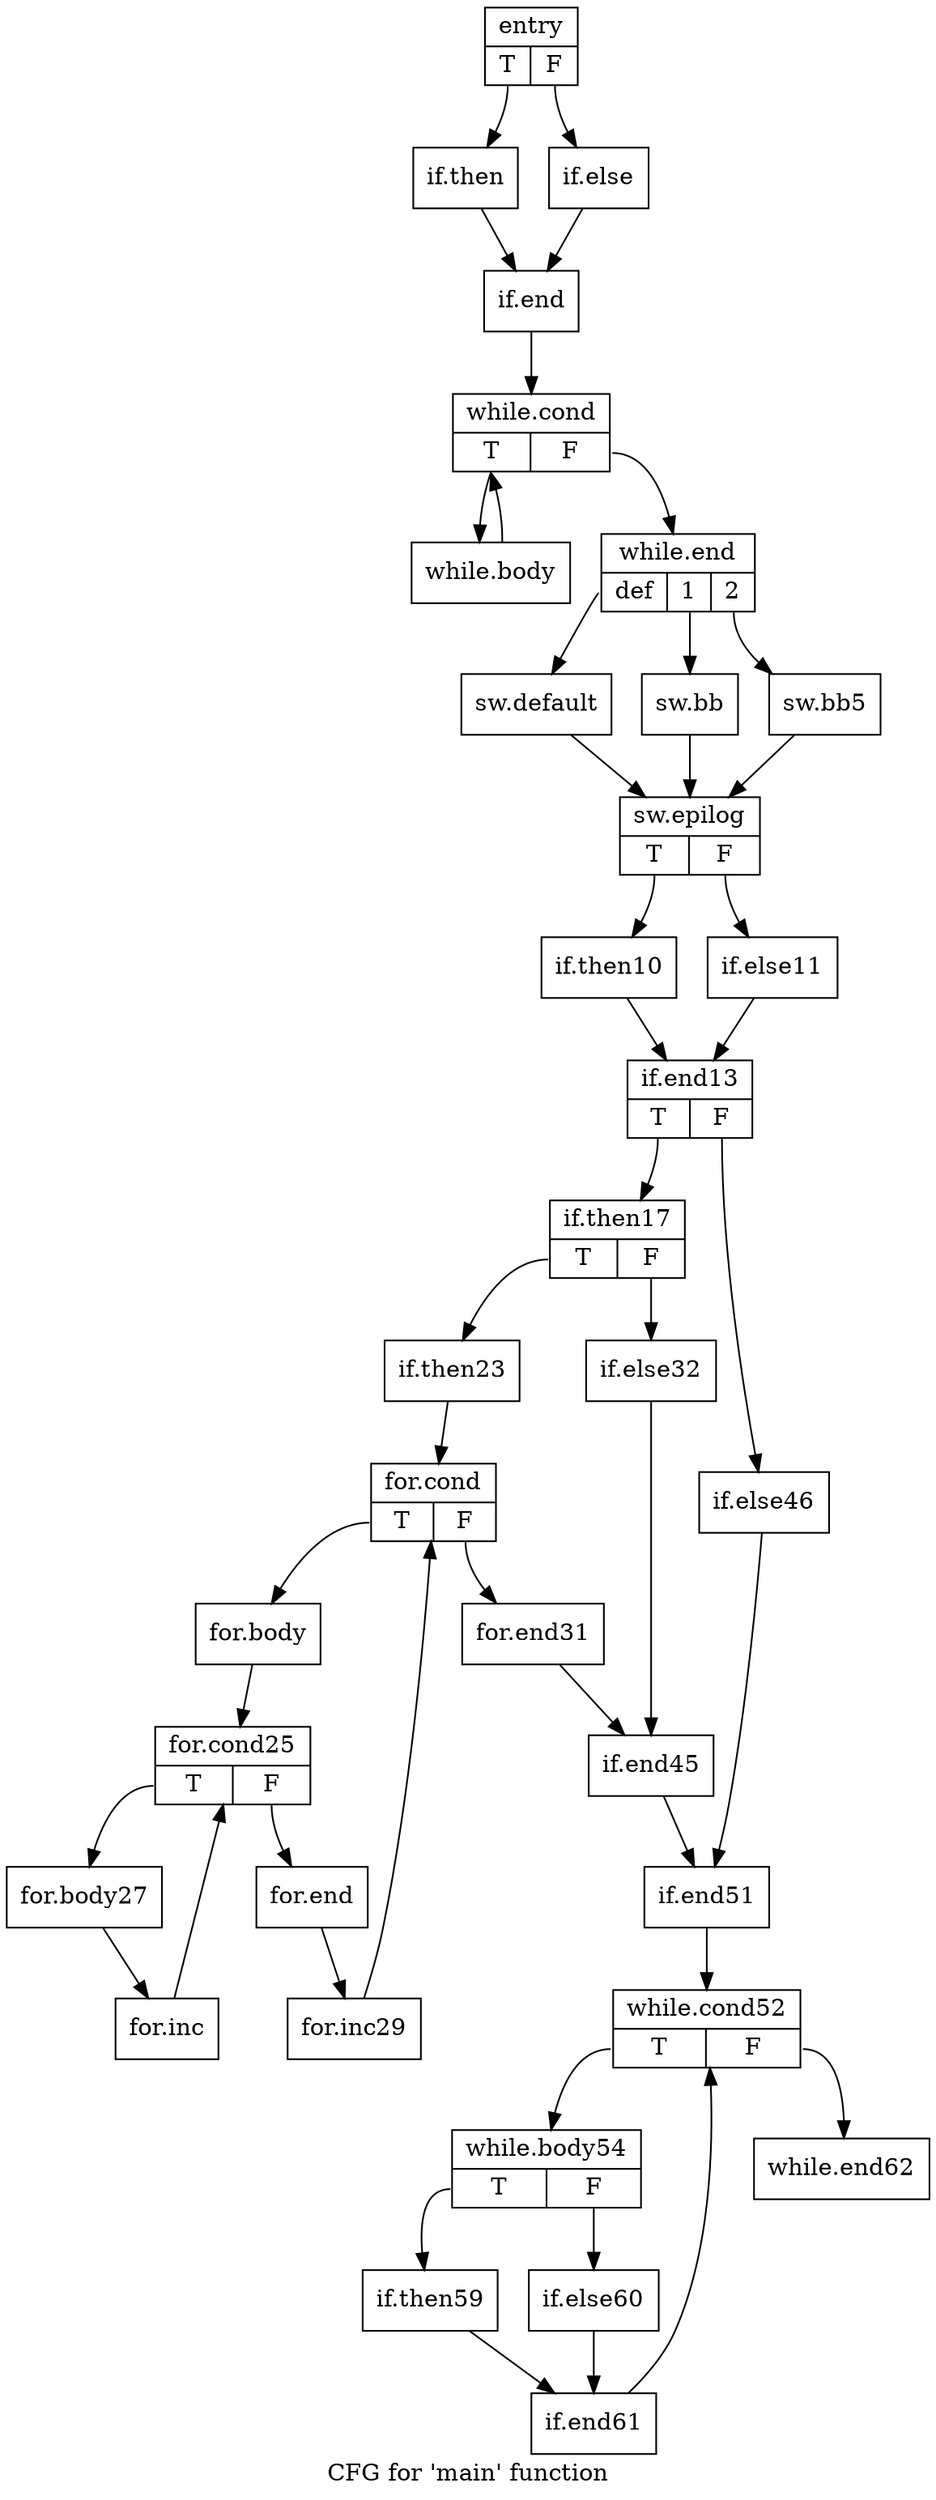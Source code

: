 digraph "CFG for 'main' function" {
	label="CFG for 'main' function";

	Node0x8ddc480 [shape=record,label="{entry|{<s0>T|<s1>F}}"];
	Node0x8ddc480:s0 -> Node0x8dddb70;
	Node0x8ddc480:s1 -> Node0x8ddd220;
	Node0x8dddb70 [shape=record,label="{if.then}"];
	Node0x8dddb70 -> Node0x8ddd2f0;
	Node0x8ddd220 [shape=record,label="{if.else}"];
	Node0x8ddd220 -> Node0x8ddd2f0;
	Node0x8ddd2f0 [shape=record,label="{if.end}"];
	Node0x8ddd2f0 -> Node0x8ddaf00;
	Node0x8ddaf00 [shape=record,label="{while.cond|{<s0>T|<s1>F}}"];
	Node0x8ddaf00:s0 -> Node0x8ddf890;
	Node0x8ddaf00:s1 -> Node0x8ddf970;
	Node0x8ddf890 [shape=record,label="{while.body}"];
	Node0x8ddf890 -> Node0x8ddaf00;
	Node0x8ddf970 [shape=record,label="{while.end|{<s0>def|<s1>1|<s2>2}}"];
	Node0x8ddf970:s0 -> Node0x8ddfd00;
	Node0x8ddf970:s1 -> Node0x8ddfde0;
	Node0x8ddf970:s2 -> Node0x8ddfeb0;
	Node0x8ddfde0 [shape=record,label="{sw.bb}"];
	Node0x8ddfde0 -> Node0x8de0260;
	Node0x8ddfeb0 [shape=record,label="{sw.bb5}"];
	Node0x8ddfeb0 -> Node0x8de0260;
	Node0x8ddfd00 [shape=record,label="{sw.default}"];
	Node0x8ddfd00 -> Node0x8de0260;
	Node0x8de0260 [shape=record,label="{sw.epilog|{<s0>T|<s1>F}}"];
	Node0x8de0260:s0 -> Node0x8de07a0;
	Node0x8de0260:s1 -> Node0x8de0880;
	Node0x8de07a0 [shape=record,label="{if.then10}"];
	Node0x8de07a0 -> Node0x8de0de0;
	Node0x8de0880 [shape=record,label="{if.else11}"];
	Node0x8de0880 -> Node0x8de0de0;
	Node0x8de0de0 [shape=record,label="{if.end13|{<s0>T|<s1>F}}"];
	Node0x8de0de0:s0 -> Node0x8dde3b0;
	Node0x8de0de0:s1 -> Node0x8dde460;
	Node0x8dde3b0 [shape=record,label="{if.then17|{<s0>T|<s1>F}}"];
	Node0x8dde3b0:s0 -> Node0x8de2320;
	Node0x8dde3b0:s1 -> Node0x8de2400;
	Node0x8de2320 [shape=record,label="{if.then23}"];
	Node0x8de2320 -> Node0x8de27a0;
	Node0x8de27a0 [shape=record,label="{for.cond|{<s0>T|<s1>F}}"];
	Node0x8de27a0:s0 -> Node0x8de2940;
	Node0x8de27a0:s1 -> Node0x8de2a20;
	Node0x8de2940 [shape=record,label="{for.body}"];
	Node0x8de2940 -> Node0x8de2c10;
	Node0x8de2c10 [shape=record,label="{for.cond25|{<s0>T|<s1>F}}"];
	Node0x8de2c10:s0 -> Node0x8de2d80;
	Node0x8de2c10:s1 -> Node0x8de2e60;
	Node0x8de2d80 [shape=record,label="{for.body27}"];
	Node0x8de2d80 -> Node0x8de3150;
	Node0x8de3150 [shape=record,label="{for.inc}"];
	Node0x8de3150 -> Node0x8de2c10;
	Node0x8de2e60 [shape=record,label="{for.end}"];
	Node0x8de2e60 -> Node0x8de33d0;
	Node0x8de33d0 [shape=record,label="{for.inc29}"];
	Node0x8de33d0 -> Node0x8de27a0;
	Node0x8de2a20 [shape=record,label="{for.end31}"];
	Node0x8de2a20 -> Node0x8de3620;
	Node0x8de2400 [shape=record,label="{if.else32}"];
	Node0x8de2400 -> Node0x8de3620;
	Node0x8de3620 [shape=record,label="{if.end45}"];
	Node0x8de3620 -> Node0x8de0b90;
	Node0x8dde460 [shape=record,label="{if.else46}"];
	Node0x8dde460 -> Node0x8de0b90;
	Node0x8de0b90 [shape=record,label="{if.end51}"];
	Node0x8de0b90 -> Node0x8de52d0;
	Node0x8de52d0 [shape=record,label="{while.cond52|{<s0>T|<s1>F}}"];
	Node0x8de52d0:s0 -> Node0x8de5440;
	Node0x8de52d0:s1 -> Node0x8de5520;
	Node0x8de5440 [shape=record,label="{while.body54|{<s0>T|<s1>F}}"];
	Node0x8de5440:s0 -> Node0x8de1940;
	Node0x8de5440:s1 -> Node0x8de1a20;
	Node0x8de1940 [shape=record,label="{if.then59}"];
	Node0x8de1940 -> Node0x8de6910;
	Node0x8de1a20 [shape=record,label="{if.else60}"];
	Node0x8de1a20 -> Node0x8de6910;
	Node0x8de6910 [shape=record,label="{if.end61}"];
	Node0x8de6910 -> Node0x8de52d0;
	Node0x8de5520 [shape=record,label="{while.end62}"];
}
